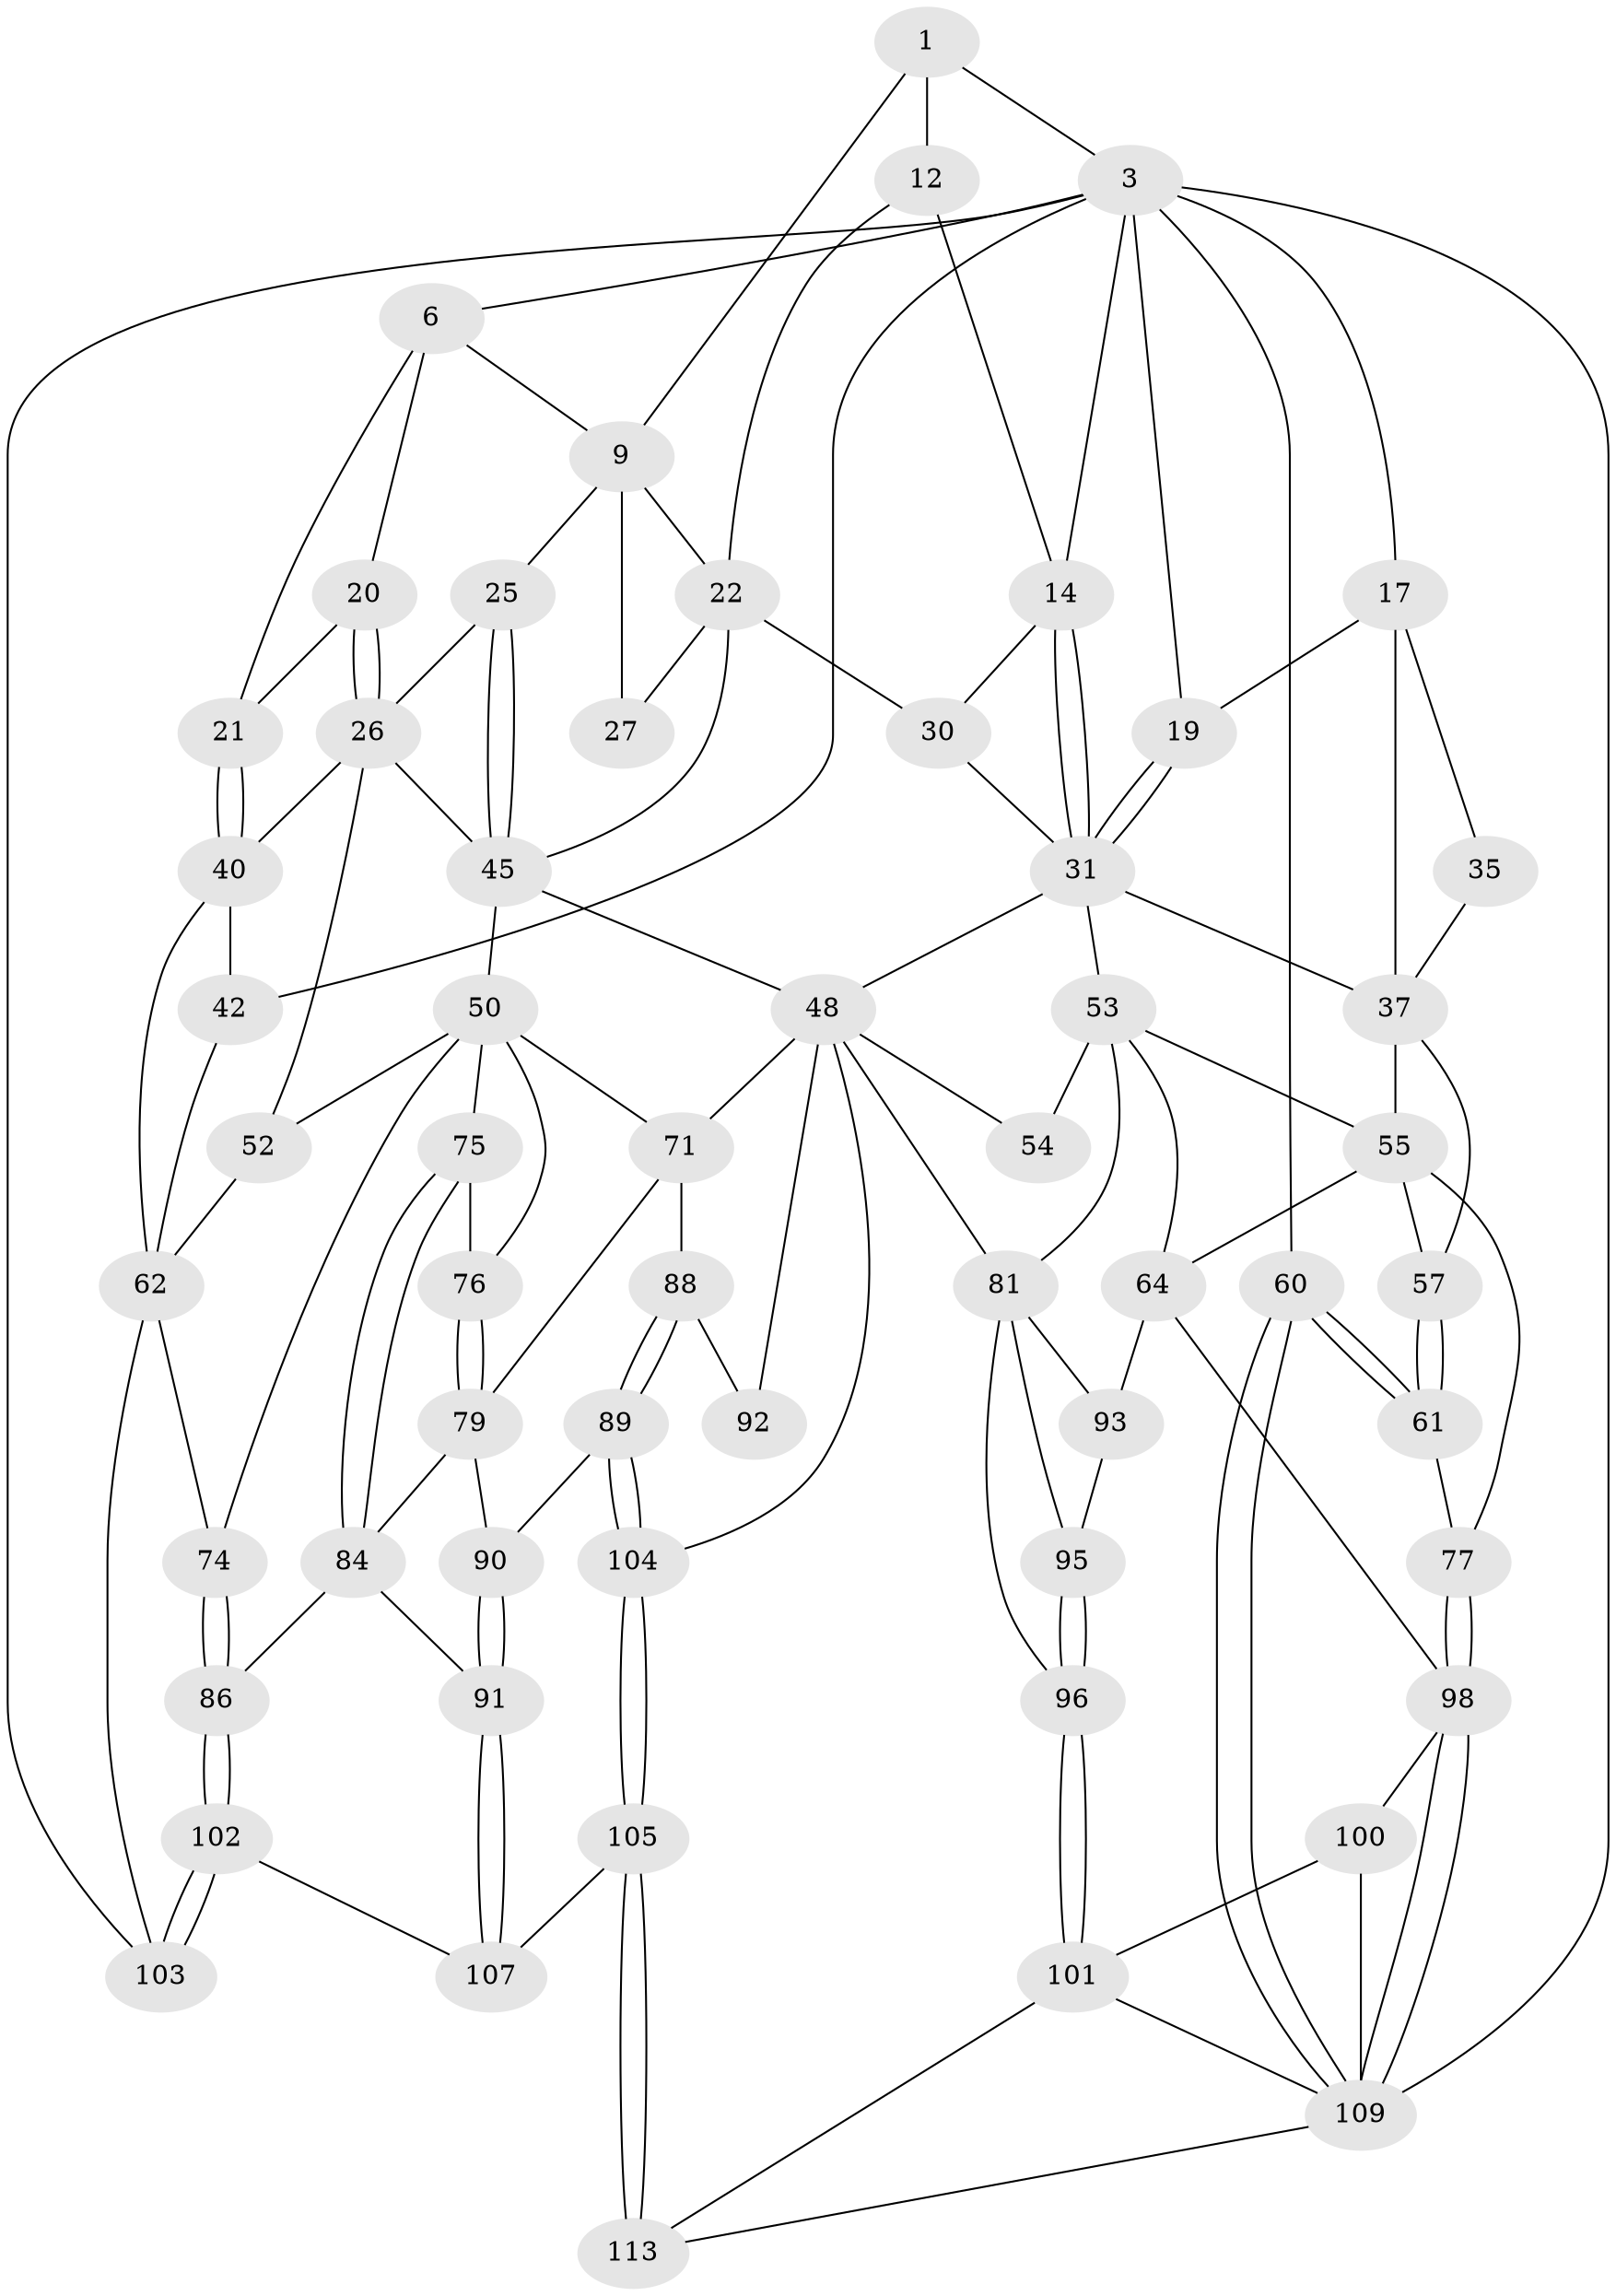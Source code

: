 // original degree distribution, {3: 0.025423728813559324, 4: 0.22033898305084745, 6: 0.22033898305084745, 5: 0.5338983050847458}
// Generated by graph-tools (version 1.1) at 2025/17/03/09/25 04:17:08]
// undirected, 59 vertices, 133 edges
graph export_dot {
graph [start="1"]
  node [color=gray90,style=filled];
  1 [pos="+0.4586964839784818+0",super="+2+8"];
  3 [pos="+0.8377718188464366+0",super="+13+4"];
  6 [pos="+0+0",super="+7"];
  9 [pos="+0.3914503444234661+0.09666514094131283",super="+10+23"];
  12 [pos="+0.5791582069890171+0.102779206847993",super="+16"];
  14 [pos="+0.6230242014395319+0.16014008298672072",super="+15"];
  17 [pos="+1+0.008841301926335867",super="+18+36"];
  19 [pos="+0.7918321488172849+0.1786213272156914"];
  20 [pos="+0.14449622795400796+0.1864220215136649"];
  21 [pos="+0.13517448449751787+0.184741965030253"];
  22 [pos="+0.45028659558136525+0.16612636979032575",super="+28"];
  25 [pos="+0.2920180294894453+0.2722619287764329"];
  26 [pos="+0.23612327602214697+0.27878162321311806",super="+43"];
  27 [pos="+0.3884263520278635+0.24001439539805097"];
  30 [pos="+0.5569853242251871+0.3204467916553334"];
  31 [pos="+0.7668541487864025+0.2081653633438187",super="+32"];
  35 [pos="+0.8743888500722069+0.23561032172730179"];
  37 [pos="+0.8838966410073847+0.27097212460163966",super="+38+39"];
  40 [pos="+0+0.33916090827528245",super="+41"];
  42 [pos="+0+0.36032275975743305"];
  45 [pos="+0.3935552342484208+0.35966037640621096",super="+46"];
  48 [pos="+0.45812533831729124+0.551691170512878",super="+49"];
  50 [pos="+0.3146483060582895+0.5111051486319461",super="+72+51"];
  52 [pos="+0.16140311876357094+0.53334630032228"];
  53 [pos="+0.6328921847323542+0.538426897025206",super="+56"];
  54 [pos="+0.523966742234967+0.5677993288556954"];
  55 [pos="+0.8544764300190747+0.44678545558491317",super="+58"];
  57 [pos="+1+0.45831475246357384"];
  60 [pos="+1+0.9157420583802208"];
  61 [pos="+1+0.602500991278143"];
  62 [pos="+0.12604245122912738+0.5353015248723035",super="+67"];
  64 [pos="+0.7441436041655104+0.6639426624309009",super="+65"];
  71 [pos="+0.32213409788095687+0.6363200545676524",super="+78"];
  74 [pos="+0.002805578062511743+0.6431723038336272"];
  75 [pos="+0.18664293239422725+0.6078036616385855"];
  76 [pos="+0.26641763278498815+0.6526006798857615"];
  77 [pos="+0.9867815853259289+0.6387554767714492"];
  79 [pos="+0.27171429069588965+0.6726817717368165",super="+87"];
  81 [pos="+0.5556062351415146+0.6786585346632168",super="+82+94"];
  84 [pos="+0.16987173599766817+0.6543727278622257",super="+85"];
  86 [pos="+0.1198648888491494+0.7332231317066368"];
  88 [pos="+0.3031811816586634+0.705378778453092"];
  89 [pos="+0.28004806097448687+0.7673128648810307"];
  90 [pos="+0.18366814966753264+0.7496690433830201"];
  91 [pos="+0.1723051536494416+0.7501021351336851"];
  92 [pos="+0.3599833759404238+0.6854892531684049"];
  93 [pos="+0.6514642499915608+0.6863052139068582"];
  95 [pos="+0.5938718241353537+0.7263108252954059"];
  96 [pos="+0.5213663826733387+0.8198097350148006"];
  98 [pos="+0.7979766879636431+0.7455187127744917",super="+99"];
  100 [pos="+0.5839861732502298+0.850660932190525"];
  101 [pos="+0.5678995392457017+0.8509729319517852",super="+112"];
  102 [pos="+0+1"];
  103 [pos="+0+1"];
  104 [pos="+0.35530057671841225+0.8708019943336724"];
  105 [pos="+0.35422722116450267+0.8727884890216748",super="+106"];
  107 [pos="+0.20550648038688296+0.8765071985147141",super="+108"];
  109 [pos="+0.8525548866084733+0.8360869310854842",super="+110"];
  113 [pos="+0.36633097045468693+1",super="+117"];
  1 -- 3;
  1 -- 12 [weight=2];
  1 -- 9;
  3 -- 19;
  3 -- 14;
  3 -- 17;
  3 -- 6;
  3 -- 103;
  3 -- 42;
  3 -- 60;
  3 -- 109 [weight=2];
  6 -- 21;
  6 -- 9;
  6 -- 20;
  9 -- 27 [weight=2];
  9 -- 25;
  9 -- 22;
  12 -- 14;
  12 -- 22;
  14 -- 31;
  14 -- 31;
  14 -- 30;
  17 -- 19;
  17 -- 35;
  17 -- 37;
  19 -- 31;
  19 -- 31;
  20 -- 21;
  20 -- 26;
  20 -- 26;
  21 -- 40;
  21 -- 40;
  22 -- 27;
  22 -- 45;
  22 -- 30;
  25 -- 26;
  25 -- 45;
  25 -- 45;
  26 -- 40;
  26 -- 52;
  26 -- 45;
  30 -- 31;
  31 -- 48;
  31 -- 37;
  31 -- 53;
  35 -- 37;
  37 -- 55;
  37 -- 57;
  40 -- 42;
  40 -- 62;
  42 -- 62;
  45 -- 50;
  45 -- 48;
  48 -- 54;
  48 -- 81;
  48 -- 71;
  48 -- 104;
  48 -- 92 [weight=2];
  50 -- 76;
  50 -- 71;
  50 -- 75;
  50 -- 52;
  50 -- 74;
  52 -- 62;
  53 -- 54 [weight=2];
  53 -- 81;
  53 -- 55;
  53 -- 64;
  55 -- 64;
  55 -- 57;
  55 -- 77;
  57 -- 61;
  57 -- 61;
  60 -- 61;
  60 -- 61;
  60 -- 109;
  60 -- 109;
  61 -- 77;
  62 -- 74;
  62 -- 103;
  64 -- 98;
  64 -- 93;
  71 -- 88;
  71 -- 79;
  74 -- 86;
  74 -- 86;
  75 -- 76;
  75 -- 84;
  75 -- 84;
  76 -- 79;
  76 -- 79;
  77 -- 98;
  77 -- 98;
  79 -- 90;
  79 -- 84;
  81 -- 96;
  81 -- 93;
  81 -- 95;
  84 -- 91;
  84 -- 86;
  86 -- 102;
  86 -- 102;
  88 -- 89;
  88 -- 89;
  88 -- 92;
  89 -- 90;
  89 -- 104;
  89 -- 104;
  90 -- 91;
  90 -- 91;
  91 -- 107;
  91 -- 107;
  93 -- 95;
  95 -- 96;
  95 -- 96;
  96 -- 101;
  96 -- 101;
  98 -- 109;
  98 -- 109;
  98 -- 100;
  100 -- 101;
  100 -- 109;
  101 -- 113;
  101 -- 109;
  102 -- 103;
  102 -- 103;
  102 -- 107;
  104 -- 105;
  104 -- 105;
  105 -- 113 [weight=2];
  105 -- 113;
  105 -- 107 [weight=2];
  109 -- 113;
}

